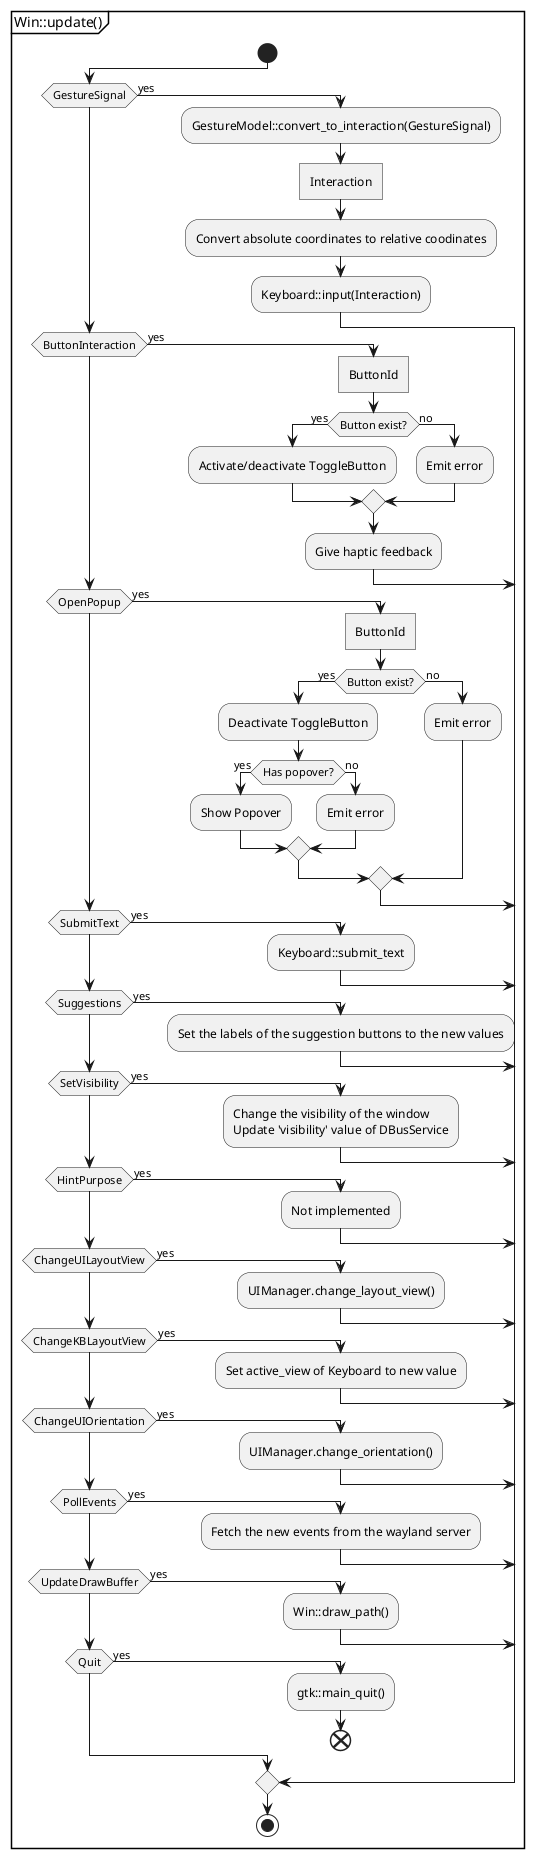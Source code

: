 @startuml win_update
!pragma useVerticalIf on
partition "Win::update()"{ 

    start
    if (GestureSignal) then (yes)
        :GestureModel::convert_to_interaction(GestureSignal);
        :Interaction]
        :Convert absolute coordinates to relative coodinates;
        :Keyboard::input(Interaction);
    elseif (ButtonInteraction) then (yes)
        :ButtonId]
        if (Button exist?) then (yes)
            :Activate/deactivate ToggleButton;
        else (no)
            :Emit error;
        endif
        :Give haptic feedback;
    elseif (OpenPopup) then (yes)
        :ButtonId]
        if (Button exist?) then (yes)
            :Deactivate ToggleButton;
            if (Has popover?) then (yes)
                :Show Popover;
            else (no)
                :Emit error;
            endif
        else (no)
        :Emit error;
    endif
    elseif (SubmitText) then (yes)
        :Keyboard::submit_text;
    elseif (Suggestions) then (yes)
        :Set the labels of the suggestion buttons to the new values;
    elseif (SetVisibility) then (yes)
        :Change the visibility of the window
        Update 'visibility' value of DBusService;
    elseif (HintPurpose) then (yes)
        :Not implemented;
    elseif (ChangeUILayoutView) then (yes)
        :UIManager.change_layout_view();
    elseif (ChangeKBLayoutView) then (yes)
        :Set active_view of Keyboard to new value;
    elseif (ChangeUIOrientation) then (yes)
        :UIManager.change_orientation();
    elseif (PollEvents) then (yes)
        :Fetch the new events from the wayland server;
    elseif (UpdateDrawBuffer) then (yes)
        :Win::draw_path();
    elseif (Quit) then (yes)
        :gtk::main_quit();
        end
    endif
    stop
}
@enduml